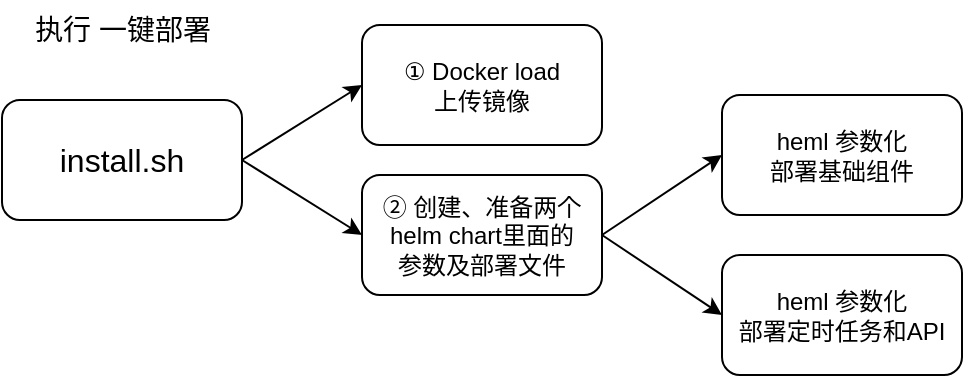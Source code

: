 <mxfile version="21.2.9" type="github">
  <diagram name="第 1 页" id="3lxPqSQN4N0SiYeHz5GY">
    <mxGraphModel dx="1034" dy="438" grid="1" gridSize="10" guides="1" tooltips="1" connect="1" arrows="1" fold="1" page="1" pageScale="1" pageWidth="827" pageHeight="1169" math="0" shadow="0">
      <root>
        <mxCell id="0" />
        <mxCell id="1" parent="0" />
        <mxCell id="f0ReReLKwHnDOSBwPNf0-1" style="rounded=0;orthogonalLoop=1;jettySize=auto;html=1;exitX=1;exitY=0.5;exitDx=0;exitDy=0;entryX=0;entryY=0.5;entryDx=0;entryDy=0;" edge="1" parent="1" source="f0ReReLKwHnDOSBwPNf0-3" target="f0ReReLKwHnDOSBwPNf0-4">
          <mxGeometry relative="1" as="geometry" />
        </mxCell>
        <mxCell id="f0ReReLKwHnDOSBwPNf0-2" style="edgeStyle=none;shape=connector;rounded=0;orthogonalLoop=1;jettySize=auto;html=1;exitX=1;exitY=0.5;exitDx=0;exitDy=0;entryX=0;entryY=0.5;entryDx=0;entryDy=0;labelBackgroundColor=default;strokeColor=default;fontFamily=Helvetica;fontSize=11;fontColor=default;endArrow=classic;" edge="1" parent="1" source="f0ReReLKwHnDOSBwPNf0-3" target="f0ReReLKwHnDOSBwPNf0-7">
          <mxGeometry relative="1" as="geometry" />
        </mxCell>
        <mxCell id="f0ReReLKwHnDOSBwPNf0-3" value="&lt;font style=&quot;font-size: 16px;&quot;&gt;install.sh&lt;/font&gt;" style="rounded=1;whiteSpace=wrap;html=1;" vertex="1" parent="1">
          <mxGeometry x="80" y="280" width="120" height="60" as="geometry" />
        </mxCell>
        <mxCell id="f0ReReLKwHnDOSBwPNf0-4" value="① Docker load&lt;br&gt;上传镜像" style="rounded=1;whiteSpace=wrap;html=1;" vertex="1" parent="1">
          <mxGeometry x="260" y="242.5" width="120" height="60" as="geometry" />
        </mxCell>
        <mxCell id="f0ReReLKwHnDOSBwPNf0-5" style="edgeStyle=none;shape=connector;rounded=0;orthogonalLoop=1;jettySize=auto;html=1;exitX=1;exitY=0.5;exitDx=0;exitDy=0;entryX=0;entryY=0.5;entryDx=0;entryDy=0;labelBackgroundColor=default;strokeColor=default;fontFamily=Helvetica;fontSize=11;fontColor=default;endArrow=classic;" edge="1" parent="1" source="f0ReReLKwHnDOSBwPNf0-7" target="f0ReReLKwHnDOSBwPNf0-8">
          <mxGeometry relative="1" as="geometry" />
        </mxCell>
        <mxCell id="f0ReReLKwHnDOSBwPNf0-6" style="edgeStyle=none;shape=connector;rounded=0;orthogonalLoop=1;jettySize=auto;html=1;exitX=1;exitY=0.5;exitDx=0;exitDy=0;entryX=0;entryY=0.5;entryDx=0;entryDy=0;labelBackgroundColor=default;strokeColor=default;fontFamily=Helvetica;fontSize=11;fontColor=default;endArrow=classic;" edge="1" parent="1" source="f0ReReLKwHnDOSBwPNf0-7" target="f0ReReLKwHnDOSBwPNf0-9">
          <mxGeometry relative="1" as="geometry" />
        </mxCell>
        <mxCell id="f0ReReLKwHnDOSBwPNf0-7" value="② 创建、准备两个&lt;br&gt;helm chart里面的&lt;br&gt;参数及部署文件" style="rounded=1;whiteSpace=wrap;html=1;" vertex="1" parent="1">
          <mxGeometry x="260" y="317.5" width="120" height="60" as="geometry" />
        </mxCell>
        <mxCell id="f0ReReLKwHnDOSBwPNf0-8" value="heml 参数化&lt;br&gt;部署基础组件" style="rounded=1;whiteSpace=wrap;html=1;" vertex="1" parent="1">
          <mxGeometry x="440" y="277.5" width="120" height="60" as="geometry" />
        </mxCell>
        <mxCell id="f0ReReLKwHnDOSBwPNf0-9" value="heml 参数化&lt;br&gt;部署定时任务和API" style="rounded=1;whiteSpace=wrap;html=1;" vertex="1" parent="1">
          <mxGeometry x="440" y="357.5" width="120" height="60" as="geometry" />
        </mxCell>
        <mxCell id="f0ReReLKwHnDOSBwPNf0-10" value="&lt;font style=&quot;font-size: 14px;&quot;&gt;执行 一键部署&lt;/font&gt;" style="text;html=1;align=center;verticalAlign=middle;resizable=0;points=[];autosize=1;strokeColor=none;fillColor=none;fontSize=11;fontFamily=Helvetica;fontColor=default;" vertex="1" parent="1">
          <mxGeometry x="85" y="230" width="110" height="30" as="geometry" />
        </mxCell>
      </root>
    </mxGraphModel>
  </diagram>
</mxfile>
